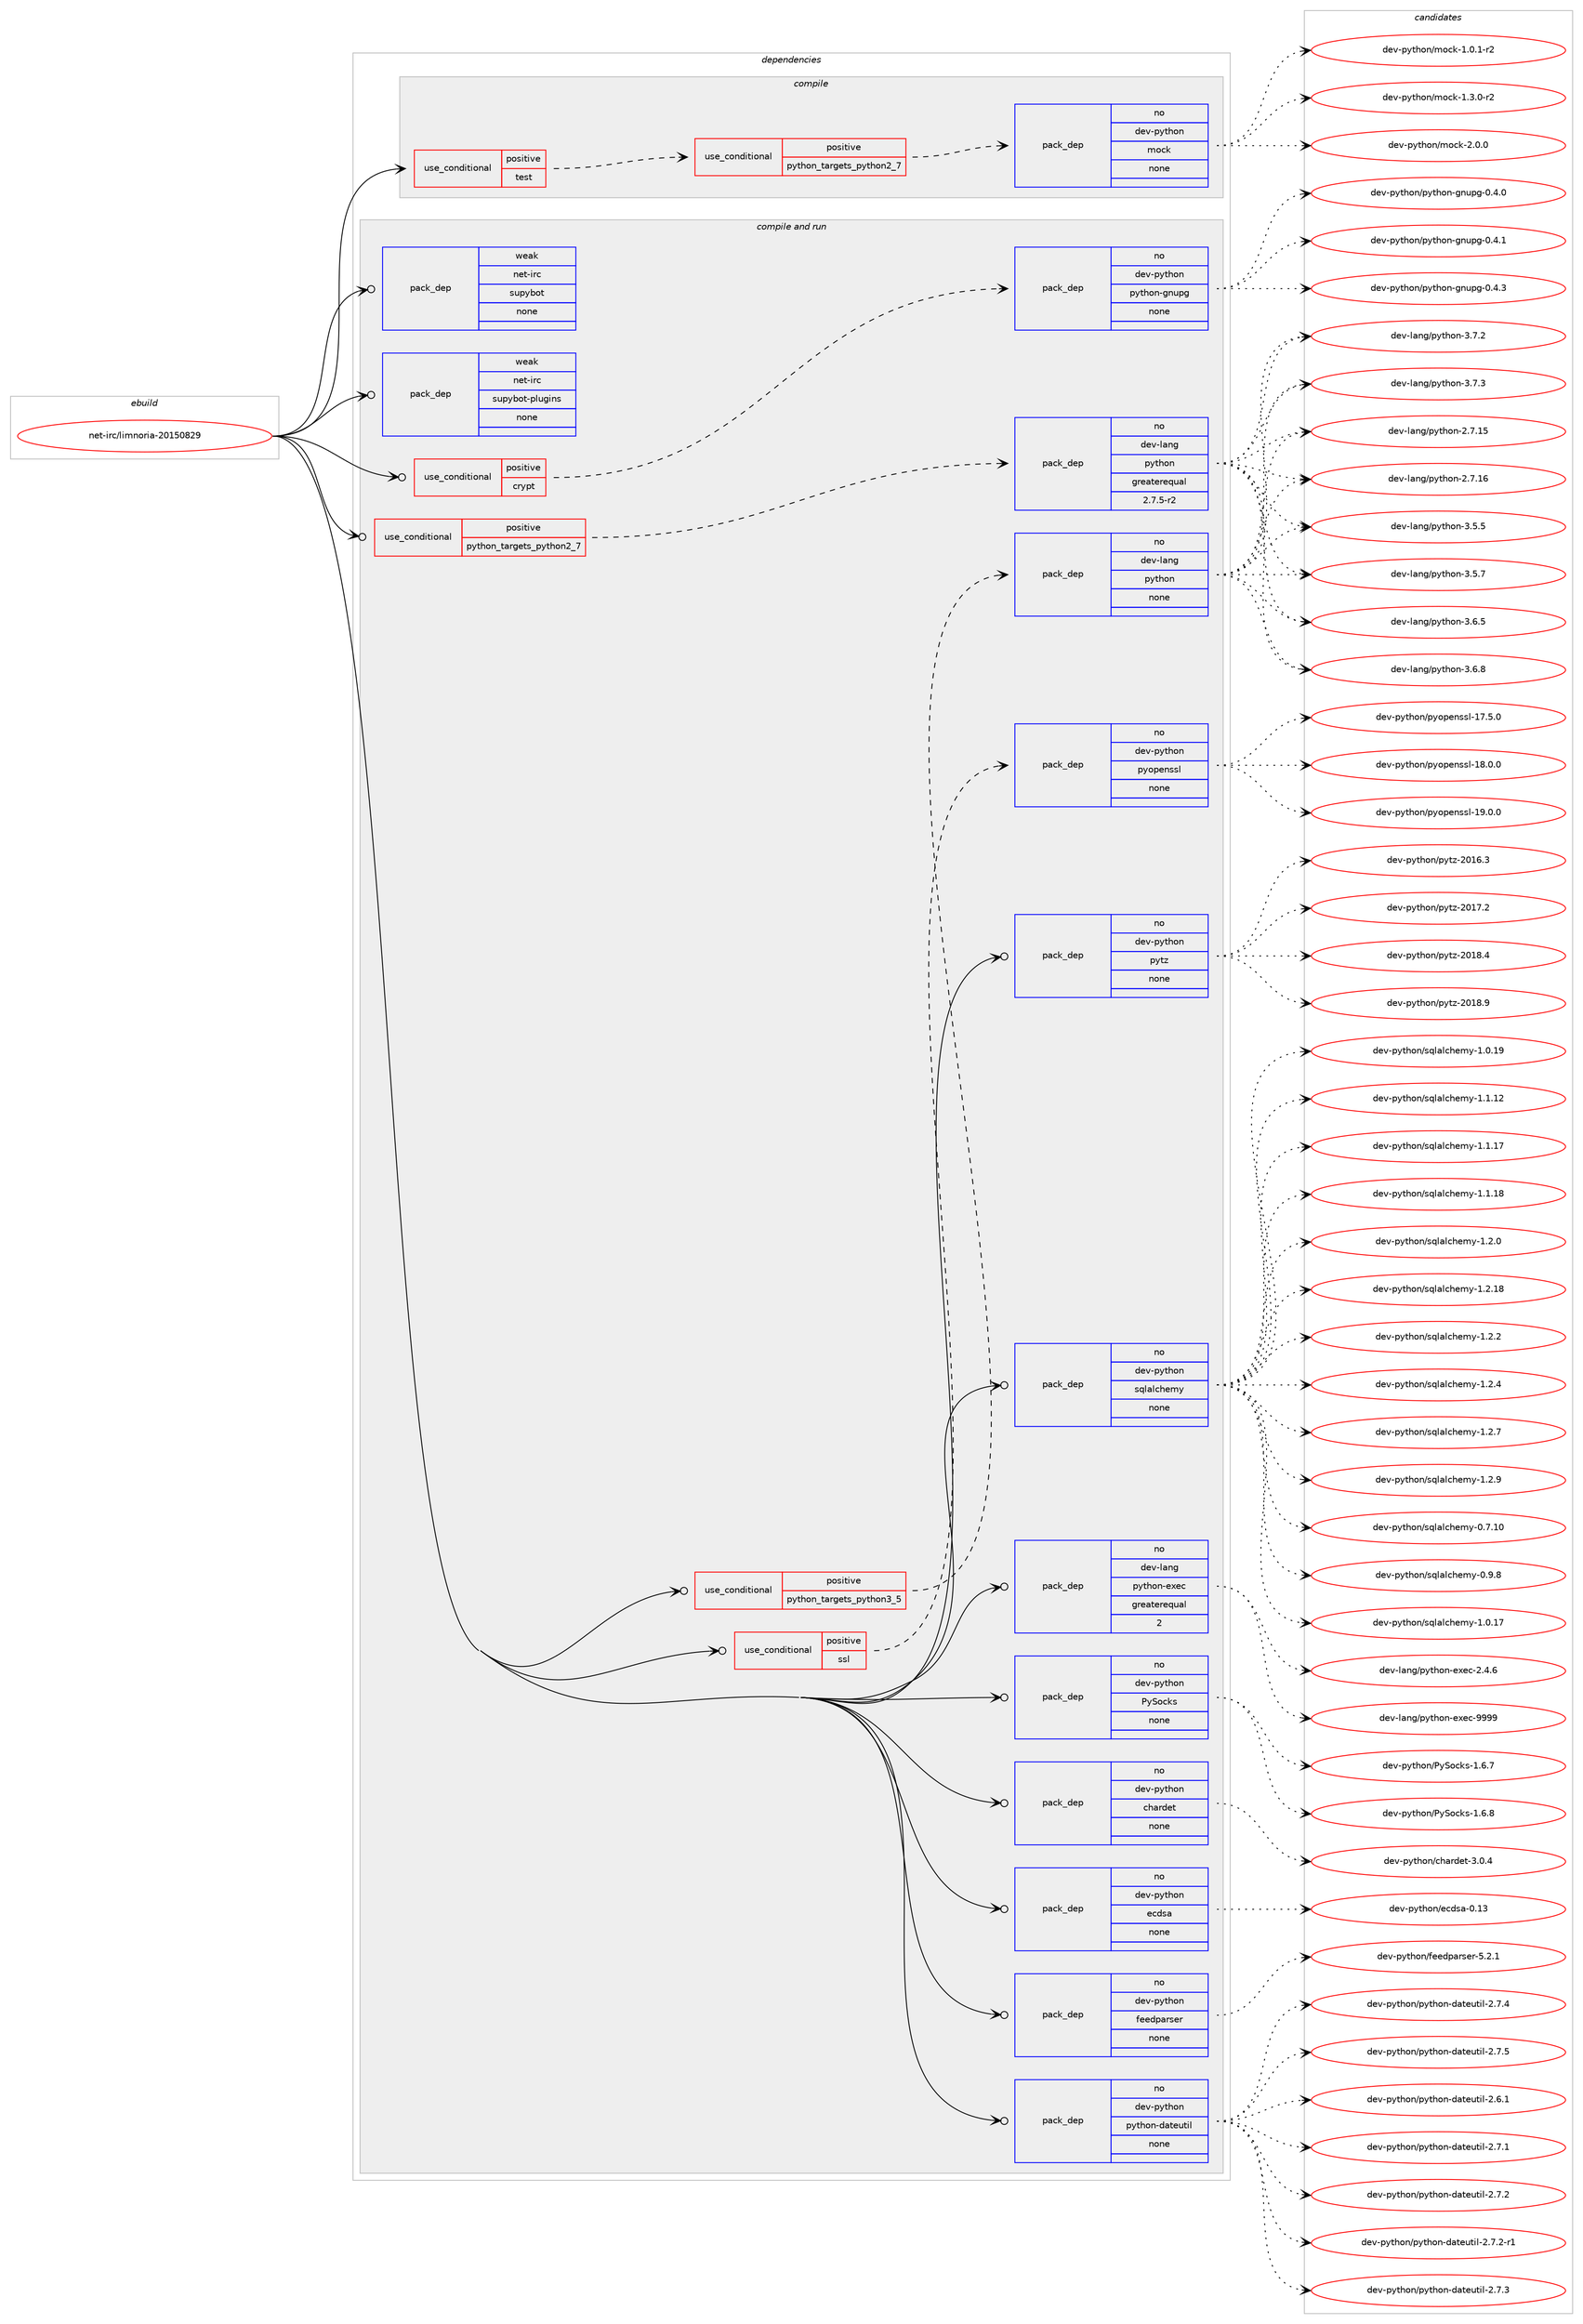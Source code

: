 digraph prolog {

# *************
# Graph options
# *************

newrank=true;
concentrate=true;
compound=true;
graph [rankdir=LR,fontname=Helvetica,fontsize=10,ranksep=1.5];#, ranksep=2.5, nodesep=0.2];
edge  [arrowhead=vee];
node  [fontname=Helvetica,fontsize=10];

# **********
# The ebuild
# **********

subgraph cluster_leftcol {
color=gray;
rank=same;
label=<<i>ebuild</i>>;
id [label="net-irc/limnoria-20150829", color=red, width=4, href="../net-irc/limnoria-20150829.svg"];
}

# ****************
# The dependencies
# ****************

subgraph cluster_midcol {
color=gray;
label=<<i>dependencies</i>>;
subgraph cluster_compile {
fillcolor="#eeeeee";
style=filled;
label=<<i>compile</i>>;
subgraph cond391 {
dependency1971 [label=<<TABLE BORDER="0" CELLBORDER="1" CELLSPACING="0" CELLPADDING="4"><TR><TD ROWSPAN="3" CELLPADDING="10">use_conditional</TD></TR><TR><TD>positive</TD></TR><TR><TD>test</TD></TR></TABLE>>, shape=none, color=red];
subgraph cond392 {
dependency1972 [label=<<TABLE BORDER="0" CELLBORDER="1" CELLSPACING="0" CELLPADDING="4"><TR><TD ROWSPAN="3" CELLPADDING="10">use_conditional</TD></TR><TR><TD>positive</TD></TR><TR><TD>python_targets_python2_7</TD></TR></TABLE>>, shape=none, color=red];
subgraph pack1545 {
dependency1973 [label=<<TABLE BORDER="0" CELLBORDER="1" CELLSPACING="0" CELLPADDING="4" WIDTH="220"><TR><TD ROWSPAN="6" CELLPADDING="30">pack_dep</TD></TR><TR><TD WIDTH="110">no</TD></TR><TR><TD>dev-python</TD></TR><TR><TD>mock</TD></TR><TR><TD>none</TD></TR><TR><TD></TD></TR></TABLE>>, shape=none, color=blue];
}
dependency1972:e -> dependency1973:w [weight=20,style="dashed",arrowhead="vee"];
}
dependency1971:e -> dependency1972:w [weight=20,style="dashed",arrowhead="vee"];
}
id:e -> dependency1971:w [weight=20,style="solid",arrowhead="vee"];
}
subgraph cluster_compileandrun {
fillcolor="#eeeeee";
style=filled;
label=<<i>compile and run</i>>;
subgraph cond393 {
dependency1974 [label=<<TABLE BORDER="0" CELLBORDER="1" CELLSPACING="0" CELLPADDING="4"><TR><TD ROWSPAN="3" CELLPADDING="10">use_conditional</TD></TR><TR><TD>positive</TD></TR><TR><TD>crypt</TD></TR></TABLE>>, shape=none, color=red];
subgraph pack1546 {
dependency1975 [label=<<TABLE BORDER="0" CELLBORDER="1" CELLSPACING="0" CELLPADDING="4" WIDTH="220"><TR><TD ROWSPAN="6" CELLPADDING="30">pack_dep</TD></TR><TR><TD WIDTH="110">no</TD></TR><TR><TD>dev-python</TD></TR><TR><TD>python-gnupg</TD></TR><TR><TD>none</TD></TR><TR><TD></TD></TR></TABLE>>, shape=none, color=blue];
}
dependency1974:e -> dependency1975:w [weight=20,style="dashed",arrowhead="vee"];
}
id:e -> dependency1974:w [weight=20,style="solid",arrowhead="odotvee"];
subgraph cond394 {
dependency1976 [label=<<TABLE BORDER="0" CELLBORDER="1" CELLSPACING="0" CELLPADDING="4"><TR><TD ROWSPAN="3" CELLPADDING="10">use_conditional</TD></TR><TR><TD>positive</TD></TR><TR><TD>python_targets_python2_7</TD></TR></TABLE>>, shape=none, color=red];
subgraph pack1547 {
dependency1977 [label=<<TABLE BORDER="0" CELLBORDER="1" CELLSPACING="0" CELLPADDING="4" WIDTH="220"><TR><TD ROWSPAN="6" CELLPADDING="30">pack_dep</TD></TR><TR><TD WIDTH="110">no</TD></TR><TR><TD>dev-lang</TD></TR><TR><TD>python</TD></TR><TR><TD>greaterequal</TD></TR><TR><TD>2.7.5-r2</TD></TR></TABLE>>, shape=none, color=blue];
}
dependency1976:e -> dependency1977:w [weight=20,style="dashed",arrowhead="vee"];
}
id:e -> dependency1976:w [weight=20,style="solid",arrowhead="odotvee"];
subgraph cond395 {
dependency1978 [label=<<TABLE BORDER="0" CELLBORDER="1" CELLSPACING="0" CELLPADDING="4"><TR><TD ROWSPAN="3" CELLPADDING="10">use_conditional</TD></TR><TR><TD>positive</TD></TR><TR><TD>python_targets_python3_5</TD></TR></TABLE>>, shape=none, color=red];
subgraph pack1548 {
dependency1979 [label=<<TABLE BORDER="0" CELLBORDER="1" CELLSPACING="0" CELLPADDING="4" WIDTH="220"><TR><TD ROWSPAN="6" CELLPADDING="30">pack_dep</TD></TR><TR><TD WIDTH="110">no</TD></TR><TR><TD>dev-lang</TD></TR><TR><TD>python</TD></TR><TR><TD>none</TD></TR><TR><TD></TD></TR></TABLE>>, shape=none, color=blue];
}
dependency1978:e -> dependency1979:w [weight=20,style="dashed",arrowhead="vee"];
}
id:e -> dependency1978:w [weight=20,style="solid",arrowhead="odotvee"];
subgraph cond396 {
dependency1980 [label=<<TABLE BORDER="0" CELLBORDER="1" CELLSPACING="0" CELLPADDING="4"><TR><TD ROWSPAN="3" CELLPADDING="10">use_conditional</TD></TR><TR><TD>positive</TD></TR><TR><TD>ssl</TD></TR></TABLE>>, shape=none, color=red];
subgraph pack1549 {
dependency1981 [label=<<TABLE BORDER="0" CELLBORDER="1" CELLSPACING="0" CELLPADDING="4" WIDTH="220"><TR><TD ROWSPAN="6" CELLPADDING="30">pack_dep</TD></TR><TR><TD WIDTH="110">no</TD></TR><TR><TD>dev-python</TD></TR><TR><TD>pyopenssl</TD></TR><TR><TD>none</TD></TR><TR><TD></TD></TR></TABLE>>, shape=none, color=blue];
}
dependency1980:e -> dependency1981:w [weight=20,style="dashed",arrowhead="vee"];
}
id:e -> dependency1980:w [weight=20,style="solid",arrowhead="odotvee"];
subgraph pack1550 {
dependency1982 [label=<<TABLE BORDER="0" CELLBORDER="1" CELLSPACING="0" CELLPADDING="4" WIDTH="220"><TR><TD ROWSPAN="6" CELLPADDING="30">pack_dep</TD></TR><TR><TD WIDTH="110">no</TD></TR><TR><TD>dev-lang</TD></TR><TR><TD>python-exec</TD></TR><TR><TD>greaterequal</TD></TR><TR><TD>2</TD></TR></TABLE>>, shape=none, color=blue];
}
id:e -> dependency1982:w [weight=20,style="solid",arrowhead="odotvee"];
subgraph pack1551 {
dependency1983 [label=<<TABLE BORDER="0" CELLBORDER="1" CELLSPACING="0" CELLPADDING="4" WIDTH="220"><TR><TD ROWSPAN="6" CELLPADDING="30">pack_dep</TD></TR><TR><TD WIDTH="110">no</TD></TR><TR><TD>dev-python</TD></TR><TR><TD>PySocks</TD></TR><TR><TD>none</TD></TR><TR><TD></TD></TR></TABLE>>, shape=none, color=blue];
}
id:e -> dependency1983:w [weight=20,style="solid",arrowhead="odotvee"];
subgraph pack1552 {
dependency1984 [label=<<TABLE BORDER="0" CELLBORDER="1" CELLSPACING="0" CELLPADDING="4" WIDTH="220"><TR><TD ROWSPAN="6" CELLPADDING="30">pack_dep</TD></TR><TR><TD WIDTH="110">no</TD></TR><TR><TD>dev-python</TD></TR><TR><TD>chardet</TD></TR><TR><TD>none</TD></TR><TR><TD></TD></TR></TABLE>>, shape=none, color=blue];
}
id:e -> dependency1984:w [weight=20,style="solid",arrowhead="odotvee"];
subgraph pack1553 {
dependency1985 [label=<<TABLE BORDER="0" CELLBORDER="1" CELLSPACING="0" CELLPADDING="4" WIDTH="220"><TR><TD ROWSPAN="6" CELLPADDING="30">pack_dep</TD></TR><TR><TD WIDTH="110">no</TD></TR><TR><TD>dev-python</TD></TR><TR><TD>ecdsa</TD></TR><TR><TD>none</TD></TR><TR><TD></TD></TR></TABLE>>, shape=none, color=blue];
}
id:e -> dependency1985:w [weight=20,style="solid",arrowhead="odotvee"];
subgraph pack1554 {
dependency1986 [label=<<TABLE BORDER="0" CELLBORDER="1" CELLSPACING="0" CELLPADDING="4" WIDTH="220"><TR><TD ROWSPAN="6" CELLPADDING="30">pack_dep</TD></TR><TR><TD WIDTH="110">no</TD></TR><TR><TD>dev-python</TD></TR><TR><TD>feedparser</TD></TR><TR><TD>none</TD></TR><TR><TD></TD></TR></TABLE>>, shape=none, color=blue];
}
id:e -> dependency1986:w [weight=20,style="solid",arrowhead="odotvee"];
subgraph pack1555 {
dependency1987 [label=<<TABLE BORDER="0" CELLBORDER="1" CELLSPACING="0" CELLPADDING="4" WIDTH="220"><TR><TD ROWSPAN="6" CELLPADDING="30">pack_dep</TD></TR><TR><TD WIDTH="110">no</TD></TR><TR><TD>dev-python</TD></TR><TR><TD>python-dateutil</TD></TR><TR><TD>none</TD></TR><TR><TD></TD></TR></TABLE>>, shape=none, color=blue];
}
id:e -> dependency1987:w [weight=20,style="solid",arrowhead="odotvee"];
subgraph pack1556 {
dependency1988 [label=<<TABLE BORDER="0" CELLBORDER="1" CELLSPACING="0" CELLPADDING="4" WIDTH="220"><TR><TD ROWSPAN="6" CELLPADDING="30">pack_dep</TD></TR><TR><TD WIDTH="110">no</TD></TR><TR><TD>dev-python</TD></TR><TR><TD>pytz</TD></TR><TR><TD>none</TD></TR><TR><TD></TD></TR></TABLE>>, shape=none, color=blue];
}
id:e -> dependency1988:w [weight=20,style="solid",arrowhead="odotvee"];
subgraph pack1557 {
dependency1989 [label=<<TABLE BORDER="0" CELLBORDER="1" CELLSPACING="0" CELLPADDING="4" WIDTH="220"><TR><TD ROWSPAN="6" CELLPADDING="30">pack_dep</TD></TR><TR><TD WIDTH="110">no</TD></TR><TR><TD>dev-python</TD></TR><TR><TD>sqlalchemy</TD></TR><TR><TD>none</TD></TR><TR><TD></TD></TR></TABLE>>, shape=none, color=blue];
}
id:e -> dependency1989:w [weight=20,style="solid",arrowhead="odotvee"];
subgraph pack1558 {
dependency1990 [label=<<TABLE BORDER="0" CELLBORDER="1" CELLSPACING="0" CELLPADDING="4" WIDTH="220"><TR><TD ROWSPAN="6" CELLPADDING="30">pack_dep</TD></TR><TR><TD WIDTH="110">weak</TD></TR><TR><TD>net-irc</TD></TR><TR><TD>supybot</TD></TR><TR><TD>none</TD></TR><TR><TD></TD></TR></TABLE>>, shape=none, color=blue];
}
id:e -> dependency1990:w [weight=20,style="solid",arrowhead="odotvee"];
subgraph pack1559 {
dependency1991 [label=<<TABLE BORDER="0" CELLBORDER="1" CELLSPACING="0" CELLPADDING="4" WIDTH="220"><TR><TD ROWSPAN="6" CELLPADDING="30">pack_dep</TD></TR><TR><TD WIDTH="110">weak</TD></TR><TR><TD>net-irc</TD></TR><TR><TD>supybot-plugins</TD></TR><TR><TD>none</TD></TR><TR><TD></TD></TR></TABLE>>, shape=none, color=blue];
}
id:e -> dependency1991:w [weight=20,style="solid",arrowhead="odotvee"];
}
subgraph cluster_run {
fillcolor="#eeeeee";
style=filled;
label=<<i>run</i>>;
}
}

# **************
# The candidates
# **************

subgraph cluster_choices {
rank=same;
color=gray;
label=<<i>candidates</i>>;

subgraph choice1545 {
color=black;
nodesep=1;
choice1001011184511212111610411111047109111991074549464846494511450 [label="dev-python/mock-1.0.1-r2", color=red, width=4,href="../dev-python/mock-1.0.1-r2.svg"];
choice1001011184511212111610411111047109111991074549465146484511450 [label="dev-python/mock-1.3.0-r2", color=red, width=4,href="../dev-python/mock-1.3.0-r2.svg"];
choice100101118451121211161041111104710911199107455046484648 [label="dev-python/mock-2.0.0", color=red, width=4,href="../dev-python/mock-2.0.0.svg"];
dependency1973:e -> choice1001011184511212111610411111047109111991074549464846494511450:w [style=dotted,weight="100"];
dependency1973:e -> choice1001011184511212111610411111047109111991074549465146484511450:w [style=dotted,weight="100"];
dependency1973:e -> choice100101118451121211161041111104710911199107455046484648:w [style=dotted,weight="100"];
}
subgraph choice1546 {
color=black;
nodesep=1;
choice100101118451121211161041111104711212111610411111045103110117112103454846524648 [label="dev-python/python-gnupg-0.4.0", color=red, width=4,href="../dev-python/python-gnupg-0.4.0.svg"];
choice100101118451121211161041111104711212111610411111045103110117112103454846524649 [label="dev-python/python-gnupg-0.4.1", color=red, width=4,href="../dev-python/python-gnupg-0.4.1.svg"];
choice100101118451121211161041111104711212111610411111045103110117112103454846524651 [label="dev-python/python-gnupg-0.4.3", color=red, width=4,href="../dev-python/python-gnupg-0.4.3.svg"];
dependency1975:e -> choice100101118451121211161041111104711212111610411111045103110117112103454846524648:w [style=dotted,weight="100"];
dependency1975:e -> choice100101118451121211161041111104711212111610411111045103110117112103454846524649:w [style=dotted,weight="100"];
dependency1975:e -> choice100101118451121211161041111104711212111610411111045103110117112103454846524651:w [style=dotted,weight="100"];
}
subgraph choice1547 {
color=black;
nodesep=1;
choice10010111845108971101034711212111610411111045504655464953 [label="dev-lang/python-2.7.15", color=red, width=4,href="../dev-lang/python-2.7.15.svg"];
choice10010111845108971101034711212111610411111045504655464954 [label="dev-lang/python-2.7.16", color=red, width=4,href="../dev-lang/python-2.7.16.svg"];
choice100101118451089711010347112121116104111110455146534653 [label="dev-lang/python-3.5.5", color=red, width=4,href="../dev-lang/python-3.5.5.svg"];
choice100101118451089711010347112121116104111110455146534655 [label="dev-lang/python-3.5.7", color=red, width=4,href="../dev-lang/python-3.5.7.svg"];
choice100101118451089711010347112121116104111110455146544653 [label="dev-lang/python-3.6.5", color=red, width=4,href="../dev-lang/python-3.6.5.svg"];
choice100101118451089711010347112121116104111110455146544656 [label="dev-lang/python-3.6.8", color=red, width=4,href="../dev-lang/python-3.6.8.svg"];
choice100101118451089711010347112121116104111110455146554650 [label="dev-lang/python-3.7.2", color=red, width=4,href="../dev-lang/python-3.7.2.svg"];
choice100101118451089711010347112121116104111110455146554651 [label="dev-lang/python-3.7.3", color=red, width=4,href="../dev-lang/python-3.7.3.svg"];
dependency1977:e -> choice10010111845108971101034711212111610411111045504655464953:w [style=dotted,weight="100"];
dependency1977:e -> choice10010111845108971101034711212111610411111045504655464954:w [style=dotted,weight="100"];
dependency1977:e -> choice100101118451089711010347112121116104111110455146534653:w [style=dotted,weight="100"];
dependency1977:e -> choice100101118451089711010347112121116104111110455146534655:w [style=dotted,weight="100"];
dependency1977:e -> choice100101118451089711010347112121116104111110455146544653:w [style=dotted,weight="100"];
dependency1977:e -> choice100101118451089711010347112121116104111110455146544656:w [style=dotted,weight="100"];
dependency1977:e -> choice100101118451089711010347112121116104111110455146554650:w [style=dotted,weight="100"];
dependency1977:e -> choice100101118451089711010347112121116104111110455146554651:w [style=dotted,weight="100"];
}
subgraph choice1548 {
color=black;
nodesep=1;
choice10010111845108971101034711212111610411111045504655464953 [label="dev-lang/python-2.7.15", color=red, width=4,href="../dev-lang/python-2.7.15.svg"];
choice10010111845108971101034711212111610411111045504655464954 [label="dev-lang/python-2.7.16", color=red, width=4,href="../dev-lang/python-2.7.16.svg"];
choice100101118451089711010347112121116104111110455146534653 [label="dev-lang/python-3.5.5", color=red, width=4,href="../dev-lang/python-3.5.5.svg"];
choice100101118451089711010347112121116104111110455146534655 [label="dev-lang/python-3.5.7", color=red, width=4,href="../dev-lang/python-3.5.7.svg"];
choice100101118451089711010347112121116104111110455146544653 [label="dev-lang/python-3.6.5", color=red, width=4,href="../dev-lang/python-3.6.5.svg"];
choice100101118451089711010347112121116104111110455146544656 [label="dev-lang/python-3.6.8", color=red, width=4,href="../dev-lang/python-3.6.8.svg"];
choice100101118451089711010347112121116104111110455146554650 [label="dev-lang/python-3.7.2", color=red, width=4,href="../dev-lang/python-3.7.2.svg"];
choice100101118451089711010347112121116104111110455146554651 [label="dev-lang/python-3.7.3", color=red, width=4,href="../dev-lang/python-3.7.3.svg"];
dependency1979:e -> choice10010111845108971101034711212111610411111045504655464953:w [style=dotted,weight="100"];
dependency1979:e -> choice10010111845108971101034711212111610411111045504655464954:w [style=dotted,weight="100"];
dependency1979:e -> choice100101118451089711010347112121116104111110455146534653:w [style=dotted,weight="100"];
dependency1979:e -> choice100101118451089711010347112121116104111110455146534655:w [style=dotted,weight="100"];
dependency1979:e -> choice100101118451089711010347112121116104111110455146544653:w [style=dotted,weight="100"];
dependency1979:e -> choice100101118451089711010347112121116104111110455146544656:w [style=dotted,weight="100"];
dependency1979:e -> choice100101118451089711010347112121116104111110455146554650:w [style=dotted,weight="100"];
dependency1979:e -> choice100101118451089711010347112121116104111110455146554651:w [style=dotted,weight="100"];
}
subgraph choice1549 {
color=black;
nodesep=1;
choice100101118451121211161041111104711212111111210111011511510845495546534648 [label="dev-python/pyopenssl-17.5.0", color=red, width=4,href="../dev-python/pyopenssl-17.5.0.svg"];
choice100101118451121211161041111104711212111111210111011511510845495646484648 [label="dev-python/pyopenssl-18.0.0", color=red, width=4,href="../dev-python/pyopenssl-18.0.0.svg"];
choice100101118451121211161041111104711212111111210111011511510845495746484648 [label="dev-python/pyopenssl-19.0.0", color=red, width=4,href="../dev-python/pyopenssl-19.0.0.svg"];
dependency1981:e -> choice100101118451121211161041111104711212111111210111011511510845495546534648:w [style=dotted,weight="100"];
dependency1981:e -> choice100101118451121211161041111104711212111111210111011511510845495646484648:w [style=dotted,weight="100"];
dependency1981:e -> choice100101118451121211161041111104711212111111210111011511510845495746484648:w [style=dotted,weight="100"];
}
subgraph choice1550 {
color=black;
nodesep=1;
choice1001011184510897110103471121211161041111104510112010199455046524654 [label="dev-lang/python-exec-2.4.6", color=red, width=4,href="../dev-lang/python-exec-2.4.6.svg"];
choice10010111845108971101034711212111610411111045101120101994557575757 [label="dev-lang/python-exec-9999", color=red, width=4,href="../dev-lang/python-exec-9999.svg"];
dependency1982:e -> choice1001011184510897110103471121211161041111104510112010199455046524654:w [style=dotted,weight="100"];
dependency1982:e -> choice10010111845108971101034711212111610411111045101120101994557575757:w [style=dotted,weight="100"];
}
subgraph choice1551 {
color=black;
nodesep=1;
choice1001011184511212111610411111047801218311199107115454946544655 [label="dev-python/PySocks-1.6.7", color=red, width=4,href="../dev-python/PySocks-1.6.7.svg"];
choice1001011184511212111610411111047801218311199107115454946544656 [label="dev-python/PySocks-1.6.8", color=red, width=4,href="../dev-python/PySocks-1.6.8.svg"];
dependency1983:e -> choice1001011184511212111610411111047801218311199107115454946544655:w [style=dotted,weight="100"];
dependency1983:e -> choice1001011184511212111610411111047801218311199107115454946544656:w [style=dotted,weight="100"];
}
subgraph choice1552 {
color=black;
nodesep=1;
choice10010111845112121116104111110479910497114100101116455146484652 [label="dev-python/chardet-3.0.4", color=red, width=4,href="../dev-python/chardet-3.0.4.svg"];
dependency1984:e -> choice10010111845112121116104111110479910497114100101116455146484652:w [style=dotted,weight="100"];
}
subgraph choice1553 {
color=black;
nodesep=1;
choice100101118451121211161041111104710199100115974548464951 [label="dev-python/ecdsa-0.13", color=red, width=4,href="../dev-python/ecdsa-0.13.svg"];
dependency1985:e -> choice100101118451121211161041111104710199100115974548464951:w [style=dotted,weight="100"];
}
subgraph choice1554 {
color=black;
nodesep=1;
choice100101118451121211161041111104710210110110011297114115101114455346504649 [label="dev-python/feedparser-5.2.1", color=red, width=4,href="../dev-python/feedparser-5.2.1.svg"];
dependency1986:e -> choice100101118451121211161041111104710210110110011297114115101114455346504649:w [style=dotted,weight="100"];
}
subgraph choice1555 {
color=black;
nodesep=1;
choice10010111845112121116104111110471121211161041111104510097116101117116105108455046544649 [label="dev-python/python-dateutil-2.6.1", color=red, width=4,href="../dev-python/python-dateutil-2.6.1.svg"];
choice10010111845112121116104111110471121211161041111104510097116101117116105108455046554649 [label="dev-python/python-dateutil-2.7.1", color=red, width=4,href="../dev-python/python-dateutil-2.7.1.svg"];
choice10010111845112121116104111110471121211161041111104510097116101117116105108455046554650 [label="dev-python/python-dateutil-2.7.2", color=red, width=4,href="../dev-python/python-dateutil-2.7.2.svg"];
choice100101118451121211161041111104711212111610411111045100971161011171161051084550465546504511449 [label="dev-python/python-dateutil-2.7.2-r1", color=red, width=4,href="../dev-python/python-dateutil-2.7.2-r1.svg"];
choice10010111845112121116104111110471121211161041111104510097116101117116105108455046554651 [label="dev-python/python-dateutil-2.7.3", color=red, width=4,href="../dev-python/python-dateutil-2.7.3.svg"];
choice10010111845112121116104111110471121211161041111104510097116101117116105108455046554652 [label="dev-python/python-dateutil-2.7.4", color=red, width=4,href="../dev-python/python-dateutil-2.7.4.svg"];
choice10010111845112121116104111110471121211161041111104510097116101117116105108455046554653 [label="dev-python/python-dateutil-2.7.5", color=red, width=4,href="../dev-python/python-dateutil-2.7.5.svg"];
dependency1987:e -> choice10010111845112121116104111110471121211161041111104510097116101117116105108455046544649:w [style=dotted,weight="100"];
dependency1987:e -> choice10010111845112121116104111110471121211161041111104510097116101117116105108455046554649:w [style=dotted,weight="100"];
dependency1987:e -> choice10010111845112121116104111110471121211161041111104510097116101117116105108455046554650:w [style=dotted,weight="100"];
dependency1987:e -> choice100101118451121211161041111104711212111610411111045100971161011171161051084550465546504511449:w [style=dotted,weight="100"];
dependency1987:e -> choice10010111845112121116104111110471121211161041111104510097116101117116105108455046554651:w [style=dotted,weight="100"];
dependency1987:e -> choice10010111845112121116104111110471121211161041111104510097116101117116105108455046554652:w [style=dotted,weight="100"];
dependency1987:e -> choice10010111845112121116104111110471121211161041111104510097116101117116105108455046554653:w [style=dotted,weight="100"];
}
subgraph choice1556 {
color=black;
nodesep=1;
choice100101118451121211161041111104711212111612245504849544651 [label="dev-python/pytz-2016.3", color=red, width=4,href="../dev-python/pytz-2016.3.svg"];
choice100101118451121211161041111104711212111612245504849554650 [label="dev-python/pytz-2017.2", color=red, width=4,href="../dev-python/pytz-2017.2.svg"];
choice100101118451121211161041111104711212111612245504849564652 [label="dev-python/pytz-2018.4", color=red, width=4,href="../dev-python/pytz-2018.4.svg"];
choice100101118451121211161041111104711212111612245504849564657 [label="dev-python/pytz-2018.9", color=red, width=4,href="../dev-python/pytz-2018.9.svg"];
dependency1988:e -> choice100101118451121211161041111104711212111612245504849544651:w [style=dotted,weight="100"];
dependency1988:e -> choice100101118451121211161041111104711212111612245504849554650:w [style=dotted,weight="100"];
dependency1988:e -> choice100101118451121211161041111104711212111612245504849564652:w [style=dotted,weight="100"];
dependency1988:e -> choice100101118451121211161041111104711212111612245504849564657:w [style=dotted,weight="100"];
}
subgraph choice1557 {
color=black;
nodesep=1;
choice1001011184511212111610411111047115113108971089910410110912145484655464948 [label="dev-python/sqlalchemy-0.7.10", color=red, width=4,href="../dev-python/sqlalchemy-0.7.10.svg"];
choice10010111845112121116104111110471151131089710899104101109121454846574656 [label="dev-python/sqlalchemy-0.9.8", color=red, width=4,href="../dev-python/sqlalchemy-0.9.8.svg"];
choice1001011184511212111610411111047115113108971089910410110912145494648464955 [label="dev-python/sqlalchemy-1.0.17", color=red, width=4,href="../dev-python/sqlalchemy-1.0.17.svg"];
choice1001011184511212111610411111047115113108971089910410110912145494648464957 [label="dev-python/sqlalchemy-1.0.19", color=red, width=4,href="../dev-python/sqlalchemy-1.0.19.svg"];
choice1001011184511212111610411111047115113108971089910410110912145494649464950 [label="dev-python/sqlalchemy-1.1.12", color=red, width=4,href="../dev-python/sqlalchemy-1.1.12.svg"];
choice1001011184511212111610411111047115113108971089910410110912145494649464955 [label="dev-python/sqlalchemy-1.1.17", color=red, width=4,href="../dev-python/sqlalchemy-1.1.17.svg"];
choice1001011184511212111610411111047115113108971089910410110912145494649464956 [label="dev-python/sqlalchemy-1.1.18", color=red, width=4,href="../dev-python/sqlalchemy-1.1.18.svg"];
choice10010111845112121116104111110471151131089710899104101109121454946504648 [label="dev-python/sqlalchemy-1.2.0", color=red, width=4,href="../dev-python/sqlalchemy-1.2.0.svg"];
choice1001011184511212111610411111047115113108971089910410110912145494650464956 [label="dev-python/sqlalchemy-1.2.18", color=red, width=4,href="../dev-python/sqlalchemy-1.2.18.svg"];
choice10010111845112121116104111110471151131089710899104101109121454946504650 [label="dev-python/sqlalchemy-1.2.2", color=red, width=4,href="../dev-python/sqlalchemy-1.2.2.svg"];
choice10010111845112121116104111110471151131089710899104101109121454946504652 [label="dev-python/sqlalchemy-1.2.4", color=red, width=4,href="../dev-python/sqlalchemy-1.2.4.svg"];
choice10010111845112121116104111110471151131089710899104101109121454946504655 [label="dev-python/sqlalchemy-1.2.7", color=red, width=4,href="../dev-python/sqlalchemy-1.2.7.svg"];
choice10010111845112121116104111110471151131089710899104101109121454946504657 [label="dev-python/sqlalchemy-1.2.9", color=red, width=4,href="../dev-python/sqlalchemy-1.2.9.svg"];
dependency1989:e -> choice1001011184511212111610411111047115113108971089910410110912145484655464948:w [style=dotted,weight="100"];
dependency1989:e -> choice10010111845112121116104111110471151131089710899104101109121454846574656:w [style=dotted,weight="100"];
dependency1989:e -> choice1001011184511212111610411111047115113108971089910410110912145494648464955:w [style=dotted,weight="100"];
dependency1989:e -> choice1001011184511212111610411111047115113108971089910410110912145494648464957:w [style=dotted,weight="100"];
dependency1989:e -> choice1001011184511212111610411111047115113108971089910410110912145494649464950:w [style=dotted,weight="100"];
dependency1989:e -> choice1001011184511212111610411111047115113108971089910410110912145494649464955:w [style=dotted,weight="100"];
dependency1989:e -> choice1001011184511212111610411111047115113108971089910410110912145494649464956:w [style=dotted,weight="100"];
dependency1989:e -> choice10010111845112121116104111110471151131089710899104101109121454946504648:w [style=dotted,weight="100"];
dependency1989:e -> choice1001011184511212111610411111047115113108971089910410110912145494650464956:w [style=dotted,weight="100"];
dependency1989:e -> choice10010111845112121116104111110471151131089710899104101109121454946504650:w [style=dotted,weight="100"];
dependency1989:e -> choice10010111845112121116104111110471151131089710899104101109121454946504652:w [style=dotted,weight="100"];
dependency1989:e -> choice10010111845112121116104111110471151131089710899104101109121454946504655:w [style=dotted,weight="100"];
dependency1989:e -> choice10010111845112121116104111110471151131089710899104101109121454946504657:w [style=dotted,weight="100"];
}
subgraph choice1558 {
color=black;
nodesep=1;
}
subgraph choice1559 {
color=black;
nodesep=1;
}
}

}
